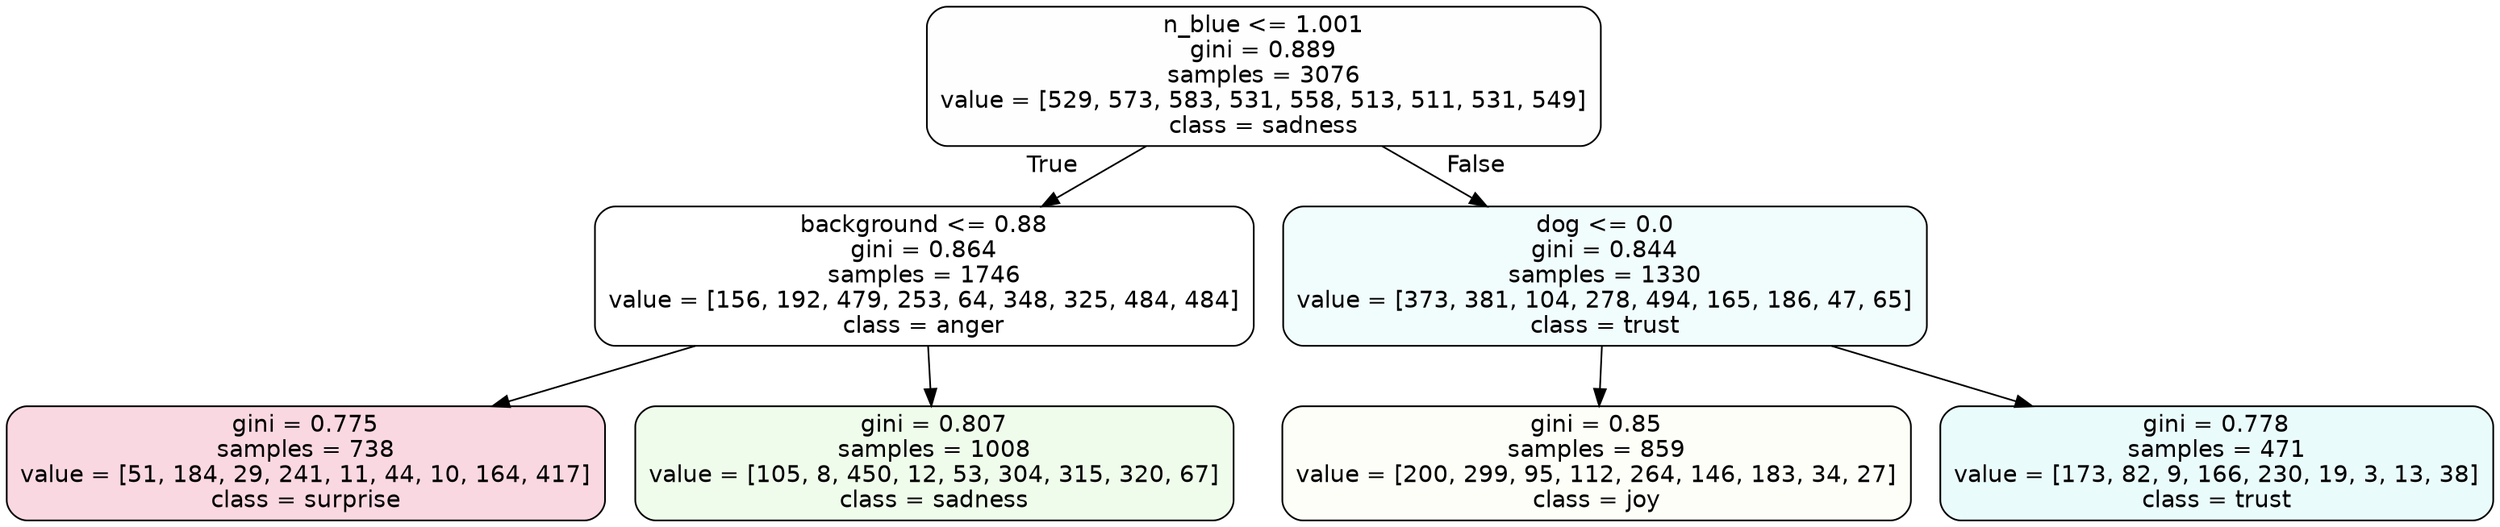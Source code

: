 digraph Tree {
node [shape=box, style="filled, rounded", color="black", fontname=helvetica] ;
edge [fontname=helvetica] ;
0 [label="n_blue <= 1.001\ngini = 0.889\nsamples = 3076\nvalue = [529, 573, 583, 531, 558, 513, 511, 531, 549]\nclass = sadness", fillcolor="#64e53901"] ;
1 [label="background <= 0.88\ngini = 0.864\nsamples = 1746\nvalue = [156, 192, 479, 253, 64, 348, 325, 484, 484]\nclass = anger", fillcolor="#e539d700"] ;
0 -> 1 [labeldistance=2.5, labelangle=45, headlabel="True"] ;
2 [label="gini = 0.775\nsamples = 738\nvalue = [51, 184, 29, 241, 11, 44, 10, 164, 417]\nclass = surprise", fillcolor="#e5396431"] ;
1 -> 2 ;
3 [label="gini = 0.807\nsamples = 1008\nvalue = [105, 8, 450, 12, 53, 304, 315, 320, 67]\nclass = sadness", fillcolor="#64e53919"] ;
1 -> 3 ;
4 [label="dog <= 0.0\ngini = 0.844\nsamples = 1330\nvalue = [373, 381, 104, 278, 494, 165, 186, 47, 65]\nclass = trust", fillcolor="#39d7e511"] ;
0 -> 4 [labeldistance=2.5, labelangle=-45, headlabel="False"] ;
5 [label="gini = 0.85\nsamples = 859\nvalue = [200, 299, 95, 112, 264, 146, 183, 34, 27]\nclass = joy", fillcolor="#d7e53908"] ;
4 -> 5 ;
6 [label="gini = 0.778\nsamples = 471\nvalue = [173, 82, 9, 166, 230, 19, 3, 13, 38]\nclass = trust", fillcolor="#39d7e51a"] ;
4 -> 6 ;
}